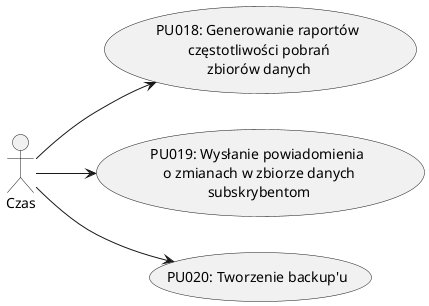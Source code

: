 @startuml Czas
left to right direction

actor "Czas" as Time

usecase "PU018: Generowanie raportów\n częstotliwości pobrań\n zbiorów danych" as UC1
usecase "PU019: Wysłanie powiadomienia\n o zmianach w zbiorze danych\n subskrybentom" as UC2
usecase "PU020: Tworzenie backup'u" as UC3

Time --> UC1
Time --> UC2
Time --> UC3

@enduml